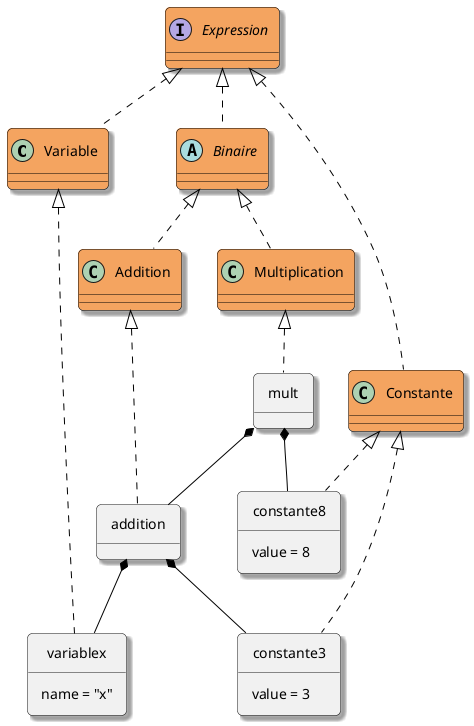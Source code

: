 @startuml
skinparam {
  RoundCorner 10
  Shadowing true
  ArrowColor Black
  ArrowFontSize 16
  Padding 8
  WrapWidth 1024
  note {
    BackgroundColor OldLace
    BorderColor BurlyWood
    FontSize 16
  }
  class {
    BackgroundColor SandyBrown
    BorderColor Black
    FontSize 14
  }
  sequence {
    LifeLineBorderColor Black
    LifeLineBackgroundColor White
    MessageAlignment center
    Participant {
      BorderColor Black
      BorderThickness 0.5
      BackgroundColor White
      FontSize 18
    }
  }
}


class Variable
class Constante
abstract class Binaire
interface Expression

object           constante3{
    value = 3
}
object           constante8 {
    value = 8
}
object           variablex {
    name = "x"
}
object           addition
object           mult
mult *-- constante8
mult *-- addition
addition *-- constante3
addition *-- variablex

Constante <|.. constante8
Constante <|.. constante3
Variable  <|.. variablex
Addition <|.. addition
Binaire <|.. Addition
Multiplication <|.. mult
Binaire <|.. Multiplication

Expression <|.. Variable
Expression <|.. Binaire
Expression <|.. Constante

@enduml